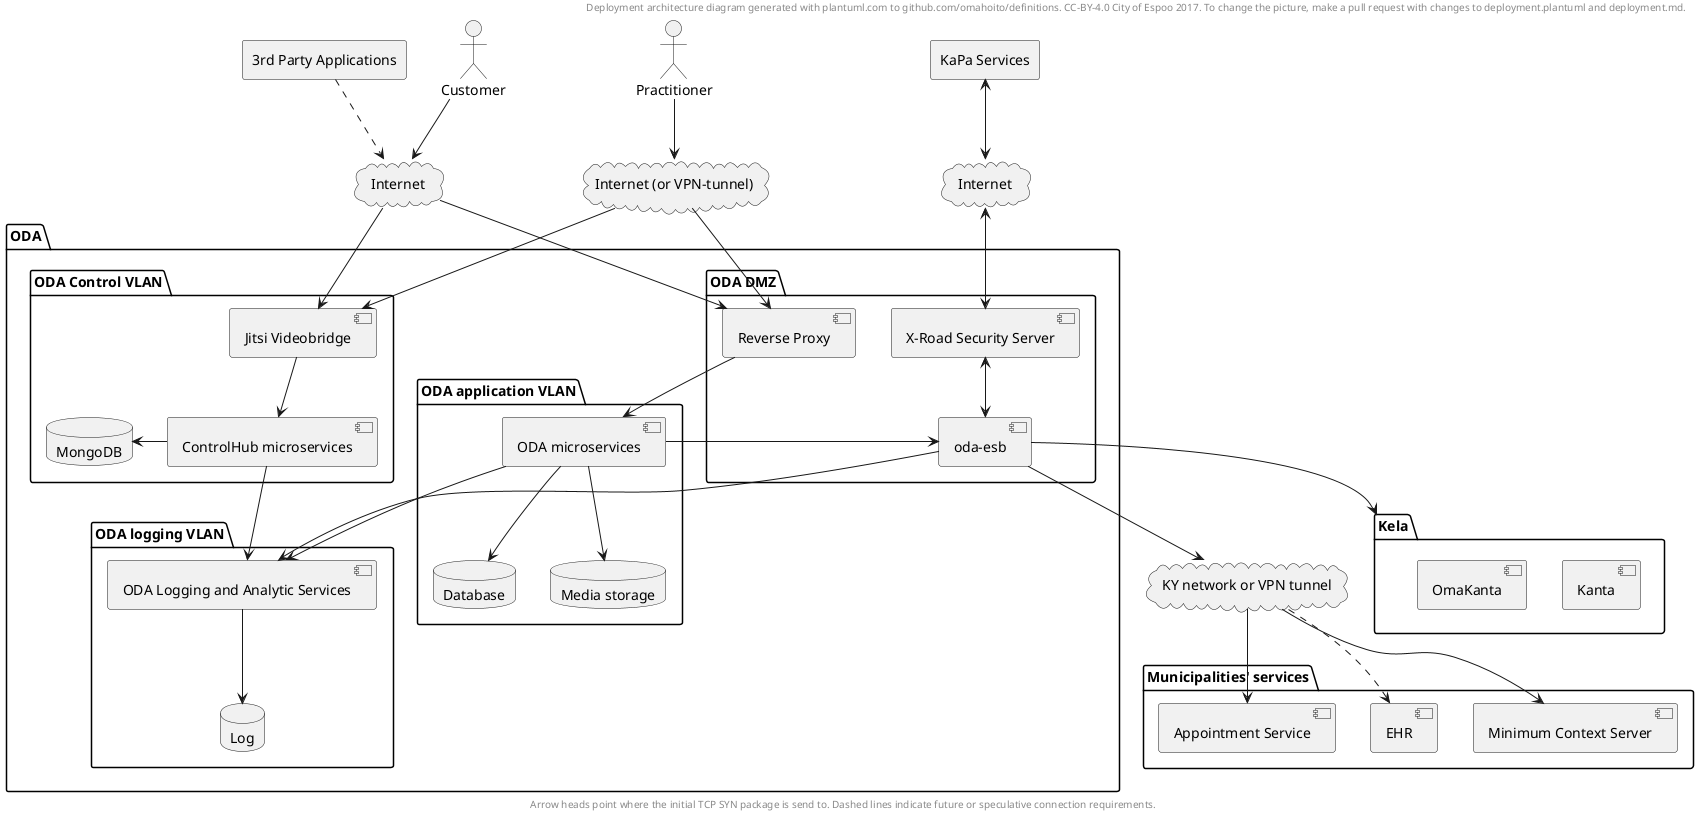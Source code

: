 @startuml
' Uncomment to use dark theme:
' !includeurl https://raw.githubusercontent.com/omahoito/rfc/master/Styles.iuml

header
Deployment architecture diagram generated with plantuml.com to github.com/omahoito/definitions. \
CC-BY-4.0 City of Espoo 2017. \
To change the picture, make a pull request with changes to deployment.plantuml and deployment.md.
endheader

footer
Arrow heads point where the initial TCP SYN package is send to. \
Dashed lines indicate future or speculative connection requirements.
endfooter

actor Customer
actor Practitioner
agent "KaPa Services" as ks
agent "3rd Party Applications" as apps

cloud Internet as public
cloud "Internet (or VPN-tunnel)" as LAN
cloud Internet as kapa

Customer --> public
Practitioner --> LAN
ks <--> kapa
apps ..> public

folder "Municipalities' services" {
    component "Appointment Service" as appointments
    component "Minimum Context Server" as mctx
    component EHR
}

folder ODA {
    folder "ODA DMZ" {
        component "X-Road Security Server" as sec
        component "oda-esb" as esb
        component "Reverse Proxy" as gw

    }
    folder "ODA application VLAN" {
        component "ODA microservices" as services
        database Database as DB
        database "Media storage" as mediastore
        services --> DB
        services --> mediastore
    }
    folder "ODA Control VLAN" {
        component "Jitsi Videobridge" as jitsi
        component "ControlHub microservices" as control
        jitsi --> control
        database MongoDB
        control -left-> MongoDB
    }
    folder "ODA logging VLAN" {
        component "ODA Logging and Analytic Services" as logging
        database Log
        logging --> Log
    }
}

control --> logging

folder Kela {
    component Kanta
    component OmaKanta
}

cloud "KY network or VPN tunnel" as L2L

public --> gw
public --> jitsi
LAN --> gw
LAN --> jitsi

sec <--> esb
esb --> L2L
esb --> logging
esb --> Kela

L2L --> appointments
L2L --> mctx
L2L ..> EHR

kapa <--> sec

gw --> services
services --> esb
services --> logging

@enduml
